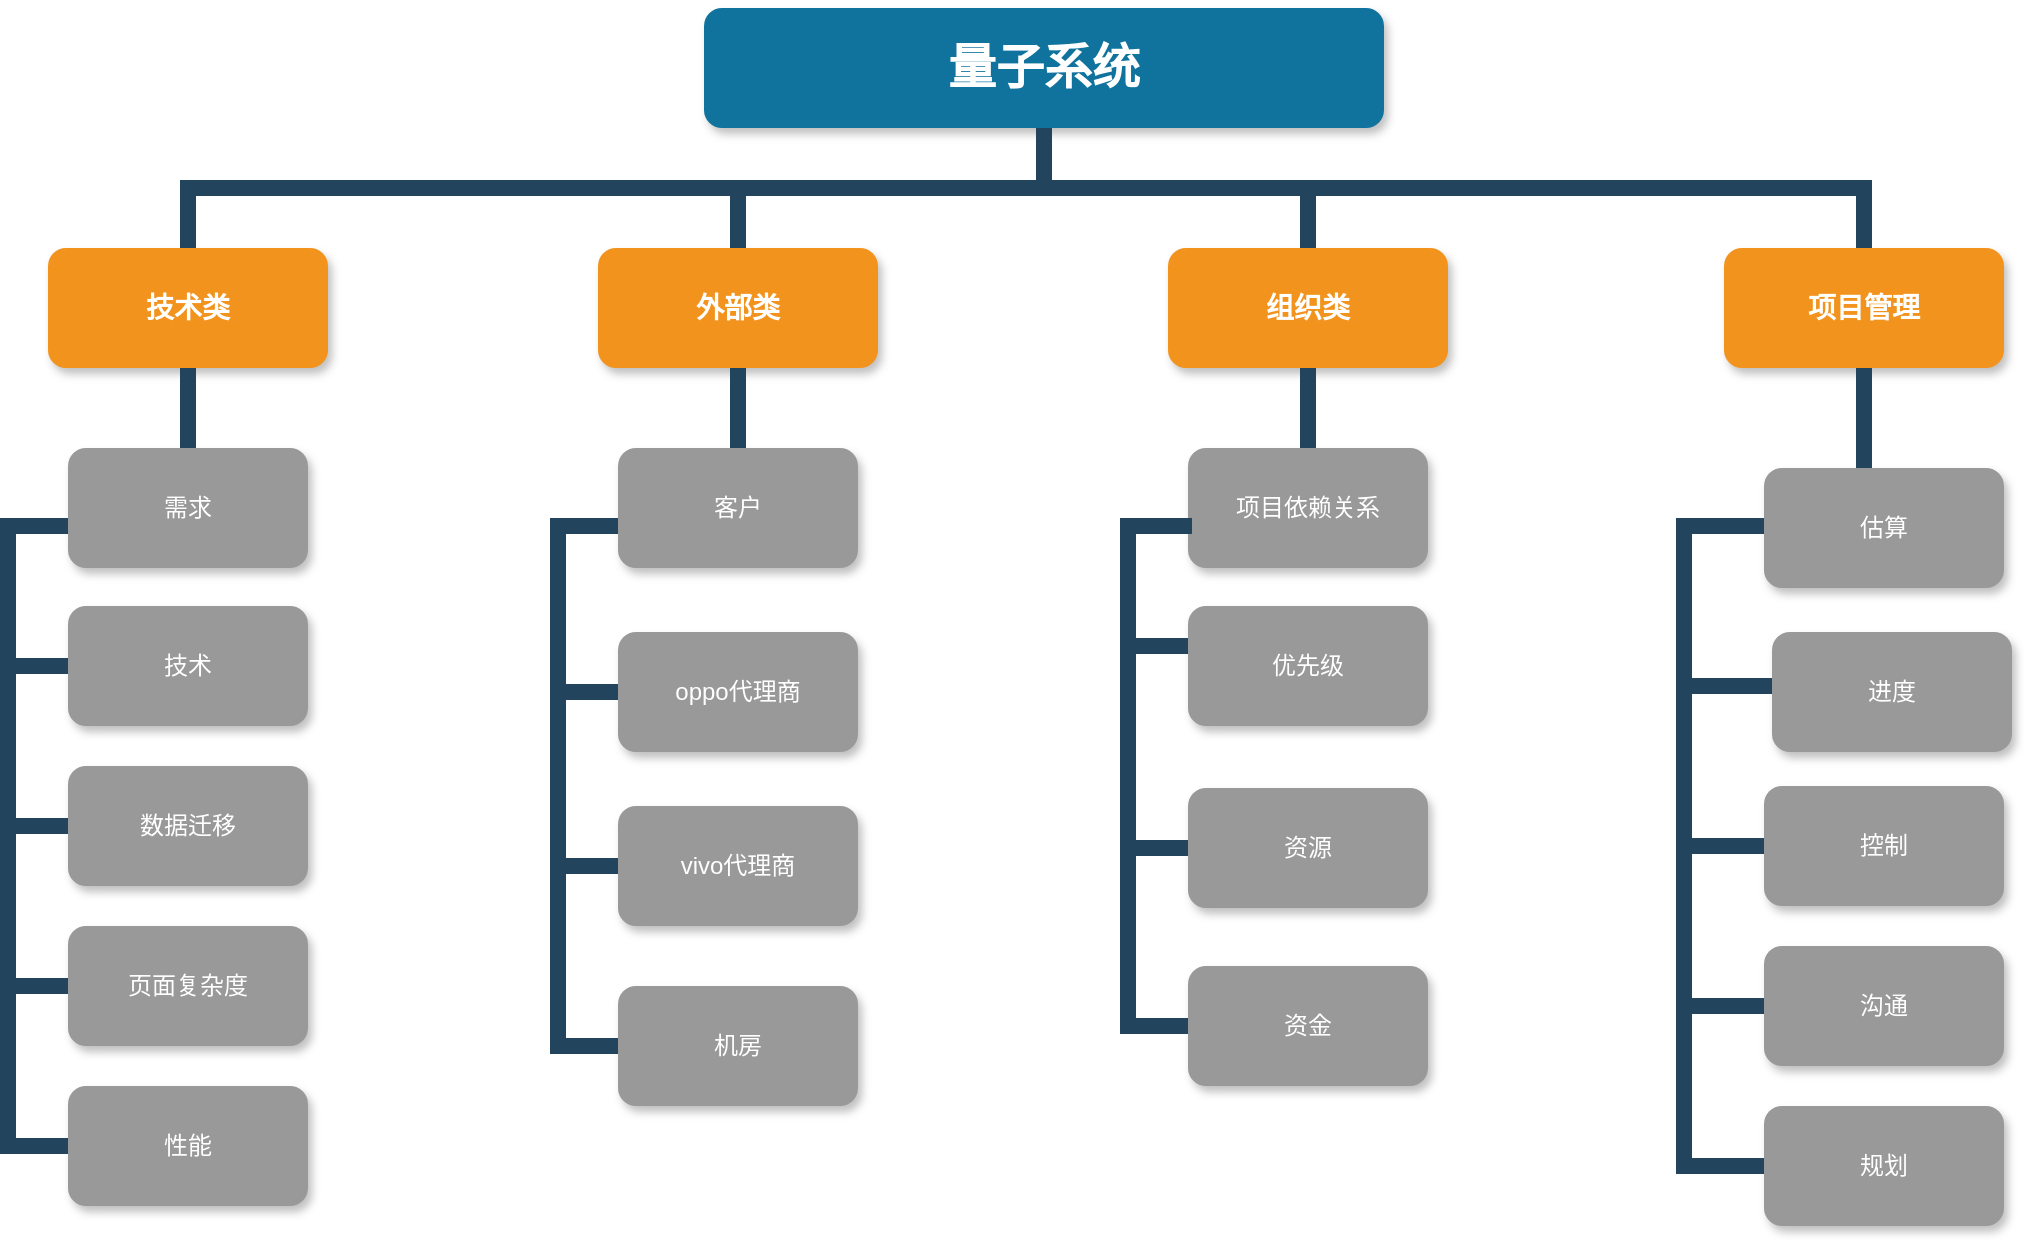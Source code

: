 <mxfile version="21.1.8" type="github">
  <diagram name="Page-1" id="64c3da0e-402f-94eb-ee01-a36477274f13">
    <mxGraphModel dx="1434" dy="740" grid="1" gridSize="10" guides="1" tooltips="1" connect="1" arrows="1" fold="1" page="1" pageScale="1" pageWidth="1169" pageHeight="826" background="none" math="0" shadow="0">
      <root>
        <mxCell id="0" />
        <mxCell id="1" parent="0" />
        <mxCell id="2" value="量子系统" style="whiteSpace=wrap;rounded=1;shadow=1;fillColor=#10739E;strokeColor=none;fontColor=#FFFFFF;fontStyle=1;fontSize=24" parent="1" vertex="1">
          <mxGeometry x="630" y="70" width="340" height="60" as="geometry" />
        </mxCell>
        <mxCell id="3" value="技术类" style="whiteSpace=wrap;rounded=1;fillColor=#F2931E;strokeColor=none;shadow=1;fontColor=#FFFFFF;fontStyle=1;fontSize=14" parent="1" vertex="1">
          <mxGeometry x="302" y="190.0" width="140" height="60" as="geometry" />
        </mxCell>
        <mxCell id="4" value="外部类" style="whiteSpace=wrap;rounded=1;fillColor=#F2931E;strokeColor=none;shadow=1;fontColor=#FFFFFF;fontStyle=1;fontSize=14" parent="1" vertex="1">
          <mxGeometry x="577" y="190.0" width="140" height="60" as="geometry" />
        </mxCell>
        <mxCell id="6" value="组织类" style="whiteSpace=wrap;rounded=1;fillColor=#F2931E;strokeColor=none;shadow=1;fontColor=#FFFFFF;fontStyle=1;fontSize=14" parent="1" vertex="1">
          <mxGeometry x="862" y="190.0" width="140" height="60" as="geometry" />
        </mxCell>
        <mxCell id="7" value="项目管理" style="whiteSpace=wrap;rounded=1;fillColor=#F2931E;strokeColor=none;shadow=1;fontColor=#FFFFFF;fontStyle=1;fontSize=14" parent="1" vertex="1">
          <mxGeometry x="1140" y="190.0" width="140" height="60" as="geometry" />
        </mxCell>
        <mxCell id="10" value="需求" style="whiteSpace=wrap;rounded=1;fillColor=#999999;strokeColor=none;shadow=1;fontColor=#FFFFFF;" parent="1" vertex="1">
          <mxGeometry x="312" y="290.0" width="120" height="60" as="geometry" />
        </mxCell>
        <mxCell id="23" value="技术" style="whiteSpace=wrap;rounded=1;fillColor=#999999;strokeColor=none;shadow=1;fontColor=#FFFFFF;fontStyle=0" parent="1" vertex="1">
          <mxGeometry x="312.0" y="369.0" width="120" height="60" as="geometry" />
        </mxCell>
        <mxCell id="24" value="数据迁移" style="whiteSpace=wrap;rounded=1;fillColor=#999999;strokeColor=none;shadow=1;fontColor=#FFFFFF;fontStyle=0" parent="1" vertex="1">
          <mxGeometry x="312.0" y="449.0" width="120" height="60" as="geometry" />
        </mxCell>
        <mxCell id="25" value="页面复杂度" style="whiteSpace=wrap;rounded=1;fillColor=#999999;strokeColor=none;shadow=1;fontColor=#FFFFFF;fontStyle=0" parent="1" vertex="1">
          <mxGeometry x="312.0" y="529.0" width="120" height="60" as="geometry" />
        </mxCell>
        <mxCell id="26" value="性能" style="whiteSpace=wrap;rounded=1;fillColor=#999999;strokeColor=none;shadow=1;fontColor=#FFFFFF;fontStyle=0" parent="1" vertex="1">
          <mxGeometry x="312.0" y="609.0" width="120" height="60" as="geometry" />
        </mxCell>
        <mxCell id="43" value="客户" style="whiteSpace=wrap;rounded=1;fillColor=#999999;strokeColor=none;shadow=1;fontColor=#FFFFFF;" parent="1" vertex="1">
          <mxGeometry x="587.0" y="290.0" width="120" height="60" as="geometry" />
        </mxCell>
        <mxCell id="45" value="oppo代理商" style="whiteSpace=wrap;rounded=1;fillColor=#999999;strokeColor=none;shadow=1;fontColor=#FFFFFF;fontStyle=0" parent="1" vertex="1">
          <mxGeometry x="587.0" y="382.0" width="120" height="60" as="geometry" />
        </mxCell>
        <mxCell id="46" value="vivo代理商" style="whiteSpace=wrap;rounded=1;fillColor=#999999;strokeColor=none;shadow=1;fontColor=#FFFFFF;fontStyle=0" parent="1" vertex="1">
          <mxGeometry x="587.0" y="469.0" width="120" height="60" as="geometry" />
        </mxCell>
        <mxCell id="47" value="机房" style="whiteSpace=wrap;rounded=1;fillColor=#999999;strokeColor=none;shadow=1;fontColor=#FFFFFF;fontStyle=0" parent="1" vertex="1">
          <mxGeometry x="587.0" y="559.0" width="120" height="60" as="geometry" />
        </mxCell>
        <mxCell id="103" value="" style="edgeStyle=elbowEdgeStyle;elbow=vertical;rounded=0;fontColor=#000000;endArrow=none;endFill=0;strokeWidth=8;strokeColor=#23445D;" parent="1" source="3" target="10" edge="1">
          <mxGeometry width="100" height="100" relative="1" as="geometry">
            <mxPoint x="162" y="290" as="sourcePoint" />
            <mxPoint x="262" y="190" as="targetPoint" />
          </mxGeometry>
        </mxCell>
        <mxCell id="105" value="" style="edgeStyle=elbowEdgeStyle;elbow=horizontal;rounded=0;fontColor=#000000;endArrow=none;endFill=0;strokeWidth=8;strokeColor=#23445D;" parent="1" target="23" edge="1">
          <mxGeometry width="100" height="100" relative="1" as="geometry">
            <mxPoint x="312" y="329" as="sourcePoint" />
            <mxPoint x="252" y="379" as="targetPoint" />
            <Array as="points">
              <mxPoint x="282" y="399" />
              <mxPoint x="192" y="379" />
            </Array>
          </mxGeometry>
        </mxCell>
        <mxCell id="106" value="" style="edgeStyle=elbowEdgeStyle;elbow=horizontal;rounded=0;fontColor=#000000;endArrow=none;endFill=0;strokeWidth=8;strokeColor=#23445D;" parent="1" target="24" edge="1">
          <mxGeometry width="100" height="100" relative="1" as="geometry">
            <mxPoint x="312" y="329" as="sourcePoint" />
            <mxPoint x="222" y="439" as="targetPoint" />
            <Array as="points">
              <mxPoint x="282" y="399" />
              <mxPoint x="192" y="399" />
            </Array>
          </mxGeometry>
        </mxCell>
        <mxCell id="109" value="" style="edgeStyle=elbowEdgeStyle;elbow=horizontal;rounded=0;fontColor=#000000;endArrow=none;endFill=0;strokeWidth=8;strokeColor=#23445D;" parent="1" target="26" edge="1">
          <mxGeometry width="100" height="100" relative="1" as="geometry">
            <mxPoint x="312" y="329" as="sourcePoint" />
            <mxPoint x="242" y="459" as="targetPoint" />
            <Array as="points">
              <mxPoint x="282" y="549" />
              <mxPoint x="192" y="409" />
            </Array>
          </mxGeometry>
        </mxCell>
        <mxCell id="110" value="" style="edgeStyle=elbowEdgeStyle;elbow=horizontal;rounded=0;fontColor=#000000;endArrow=none;endFill=0;strokeWidth=8;strokeColor=#23445D;" parent="1" target="25" edge="1">
          <mxGeometry width="100" height="100" relative="1" as="geometry">
            <mxPoint x="312" y="329" as="sourcePoint" />
            <mxPoint x="252" y="469" as="targetPoint" />
            <Array as="points">
              <mxPoint x="282" y="519" />
              <mxPoint x="192" y="429" />
            </Array>
          </mxGeometry>
        </mxCell>
        <mxCell id="116" value="" style="edgeStyle=elbowEdgeStyle;elbow=vertical;rounded=0;fontColor=#000000;endArrow=none;endFill=0;strokeWidth=8;strokeColor=#23445D;" parent="1" source="4" target="43" edge="1">
          <mxGeometry width="100" height="100" relative="1" as="geometry">
            <mxPoint x="287" y="240.0" as="sourcePoint" />
            <mxPoint x="187" y="310" as="targetPoint" />
            <Array as="points">
              <mxPoint x="647" y="280" />
            </Array>
          </mxGeometry>
        </mxCell>
        <mxCell id="118" value="" style="edgeStyle=elbowEdgeStyle;elbow=horizontal;rounded=0;fontColor=#000000;endArrow=none;endFill=0;strokeWidth=8;strokeColor=#23445D;" parent="1" target="45" edge="1">
          <mxGeometry width="100" height="100" relative="1" as="geometry">
            <mxPoint x="587.0" y="329" as="sourcePoint" />
            <mxPoint x="477.0" y="429" as="targetPoint" />
            <Array as="points">
              <mxPoint x="557" y="379" />
            </Array>
          </mxGeometry>
        </mxCell>
        <mxCell id="119" value="" style="edgeStyle=elbowEdgeStyle;elbow=horizontal;rounded=0;fontColor=#000000;endArrow=none;endFill=0;strokeWidth=8;strokeColor=#23445D;" parent="1" target="46" edge="1">
          <mxGeometry width="100" height="100" relative="1" as="geometry">
            <mxPoint x="587.0" y="329" as="sourcePoint" />
            <mxPoint x="477.0" y="509" as="targetPoint" />
            <Array as="points">
              <mxPoint x="557" y="459" />
              <mxPoint x="467" y="419" />
            </Array>
          </mxGeometry>
        </mxCell>
        <mxCell id="122" value="" style="edgeStyle=elbowEdgeStyle;elbow=horizontal;rounded=0;fontColor=#000000;endArrow=none;endFill=0;strokeWidth=8;strokeColor=#23445D;" parent="1" target="47" edge="1">
          <mxGeometry width="100" height="100" relative="1" as="geometry">
            <mxPoint x="587.0" y="329" as="sourcePoint" />
            <mxPoint x="477.0" y="589" as="targetPoint" />
            <Array as="points">
              <mxPoint x="557" y="389" />
              <mxPoint x="567" y="459" />
              <mxPoint x="467" y="469" />
            </Array>
          </mxGeometry>
        </mxCell>
        <mxCell id="133" value="项目依赖关系" style="whiteSpace=wrap;rounded=1;fillColor=#999999;strokeColor=none;shadow=1;fontColor=#FFFFFF;" parent="1" vertex="1">
          <mxGeometry x="872.0" y="290.0" width="120" height="60" as="geometry" />
        </mxCell>
        <mxCell id="135" value="优先级" style="whiteSpace=wrap;rounded=1;fillColor=#999999;strokeColor=none;shadow=1;fontColor=#FFFFFF;fontStyle=0" parent="1" vertex="1">
          <mxGeometry x="872.0" y="369.0" width="120" height="60" as="geometry" />
        </mxCell>
        <mxCell id="136" value="资源" style="whiteSpace=wrap;rounded=1;fillColor=#999999;strokeColor=none;shadow=1;fontColor=#FFFFFF;fontStyle=0" parent="1" vertex="1">
          <mxGeometry x="872.0" y="460.0" width="120" height="60" as="geometry" />
        </mxCell>
        <mxCell id="137" value="资金" style="whiteSpace=wrap;rounded=1;fillColor=#999999;strokeColor=none;shadow=1;fontColor=#FFFFFF;fontStyle=0" parent="1" vertex="1">
          <mxGeometry x="872.0" y="549.0" width="120" height="60" as="geometry" />
        </mxCell>
        <mxCell id="145" value="" style="edgeStyle=elbowEdgeStyle;elbow=horizontal;rounded=0;fontColor=#000000;endArrow=none;endFill=0;strokeWidth=8;strokeColor=#23445D;" parent="1" target="135" edge="1">
          <mxGeometry width="100" height="100" relative="1" as="geometry">
            <mxPoint x="874" y="329" as="sourcePoint" />
            <mxPoint x="764.0" y="429" as="targetPoint" />
            <Array as="points">
              <mxPoint x="842" y="389" />
            </Array>
          </mxGeometry>
        </mxCell>
        <mxCell id="146" value="" style="edgeStyle=elbowEdgeStyle;elbow=horizontal;rounded=0;fontColor=#000000;endArrow=none;endFill=0;strokeWidth=8;strokeColor=#23445D;" parent="1" target="136" edge="1">
          <mxGeometry width="100" height="100" relative="1" as="geometry">
            <mxPoint x="874" y="329" as="sourcePoint" />
            <mxPoint x="764.0" y="509" as="targetPoint" />
            <Array as="points">
              <mxPoint x="842" y="459" />
              <mxPoint x="754" y="419" />
            </Array>
          </mxGeometry>
        </mxCell>
        <mxCell id="149" value="" style="edgeStyle=elbowEdgeStyle;elbow=horizontal;rounded=0;fontColor=#000000;endArrow=none;endFill=0;strokeWidth=8;strokeColor=#23445D;" parent="1" target="137" edge="1">
          <mxGeometry width="100" height="100" relative="1" as="geometry">
            <mxPoint x="874" y="329" as="sourcePoint" />
            <mxPoint x="764.0" y="589" as="targetPoint" />
            <Array as="points">
              <mxPoint x="842" y="449" />
            </Array>
          </mxGeometry>
        </mxCell>
        <mxCell id="155" value="估算" style="whiteSpace=wrap;rounded=1;fillColor=#999999;strokeColor=none;shadow=1;fontColor=#FFFFFF;" parent="1" vertex="1">
          <mxGeometry x="1160.0" y="300.0" width="120" height="60" as="geometry" />
        </mxCell>
        <mxCell id="157" value="进度" style="whiteSpace=wrap;rounded=1;fillColor=#999999;strokeColor=none;shadow=1;fontColor=#FFFFFF;fontStyle=0" parent="1" vertex="1">
          <mxGeometry x="1164.0" y="382.0" width="120" height="60" as="geometry" />
        </mxCell>
        <mxCell id="158" value="控制" style="whiteSpace=wrap;rounded=1;fillColor=#999999;strokeColor=none;shadow=1;fontColor=#FFFFFF;fontStyle=0" parent="1" vertex="1">
          <mxGeometry x="1160" y="459.0" width="120" height="60" as="geometry" />
        </mxCell>
        <mxCell id="159" value="沟通" style="whiteSpace=wrap;rounded=1;fillColor=#999999;strokeColor=none;shadow=1;fontColor=#FFFFFF;fontStyle=0" parent="1" vertex="1">
          <mxGeometry x="1160.0" y="539.0" width="120" height="60" as="geometry" />
        </mxCell>
        <mxCell id="160" value="规划" style="whiteSpace=wrap;rounded=1;fillColor=#999999;strokeColor=none;shadow=1;fontColor=#FFFFFF;fontStyle=0" parent="1" vertex="1">
          <mxGeometry x="1160" y="619.0" width="120" height="60" as="geometry" />
        </mxCell>
        <mxCell id="167" value="" style="edgeStyle=elbowEdgeStyle;elbow=horizontal;rounded=0;fontColor=#000000;endArrow=none;endFill=0;strokeWidth=8;strokeColor=#23445D;" parent="1" target="157" edge="1">
          <mxGeometry width="100" height="100" relative="1" as="geometry">
            <mxPoint x="1160" y="329.0" as="sourcePoint" />
            <mxPoint x="680.0" y="429.0" as="targetPoint" />
            <Array as="points">
              <mxPoint x="1120" y="409" />
              <mxPoint x="670" y="379.0" />
            </Array>
          </mxGeometry>
        </mxCell>
        <mxCell id="168" value="" style="edgeStyle=elbowEdgeStyle;elbow=horizontal;rounded=0;fontColor=#000000;endArrow=none;endFill=0;strokeWidth=8;strokeColor=#23445D;" parent="1" target="158" edge="1">
          <mxGeometry width="100" height="100" relative="1" as="geometry">
            <mxPoint x="1160" y="329.0" as="sourcePoint" />
            <mxPoint x="680.0" y="509.0" as="targetPoint" />
            <Array as="points">
              <mxPoint x="1120" y="439" />
            </Array>
          </mxGeometry>
        </mxCell>
        <mxCell id="170" value="" style="edgeStyle=elbowEdgeStyle;elbow=horizontal;rounded=0;fontColor=#000000;endArrow=none;endFill=0;strokeWidth=8;strokeColor=#23445D;" parent="1" target="160" edge="1">
          <mxGeometry width="100" height="100" relative="1" as="geometry">
            <mxPoint x="1160" y="329.0" as="sourcePoint" />
            <mxPoint x="680" y="669.0" as="targetPoint" />
            <Array as="points">
              <mxPoint x="1120" y="459" />
              <mxPoint x="670" y="499.0" />
            </Array>
          </mxGeometry>
        </mxCell>
        <mxCell id="171" value="" style="edgeStyle=elbowEdgeStyle;elbow=horizontal;rounded=0;fontColor=#000000;endArrow=none;endFill=0;strokeWidth=8;strokeColor=#23445D;" parent="1" target="159" edge="1">
          <mxGeometry width="100" height="100" relative="1" as="geometry">
            <mxPoint x="1160" y="329.0" as="sourcePoint" />
            <mxPoint x="680.0" y="589.0" as="targetPoint" />
            <Array as="points">
              <mxPoint x="1120" y="389" />
              <mxPoint x="670" y="469.0" />
            </Array>
          </mxGeometry>
        </mxCell>
        <mxCell id="221" value="" style="edgeStyle=elbowEdgeStyle;elbow=vertical;rounded=0;fontColor=#000000;endArrow=none;endFill=0;strokeWidth=8;strokeColor=#23445D;" parent="1" source="6" target="133" edge="1">
          <mxGeometry width="100" height="100" relative="1" as="geometry">
            <mxPoint x="742" y="270" as="sourcePoint" />
            <mxPoint x="842" y="170" as="targetPoint" />
          </mxGeometry>
        </mxCell>
        <mxCell id="223" value="" style="edgeStyle=elbowEdgeStyle;elbow=vertical;rounded=0;fontColor=#000000;endArrow=none;endFill=0;strokeWidth=8;strokeColor=#23445D;" parent="1" source="7" target="155" edge="1">
          <mxGeometry width="100" height="100" relative="1" as="geometry">
            <mxPoint x="850" y="300" as="sourcePoint" />
            <mxPoint x="750" y="190" as="targetPoint" />
            <Array as="points">
              <mxPoint x="1210" y="290" />
            </Array>
          </mxGeometry>
        </mxCell>
        <mxCell id="229" value="" style="edgeStyle=elbowEdgeStyle;elbow=vertical;rounded=0;fontColor=#000000;endArrow=none;endFill=0;strokeWidth=8;strokeColor=#23445D;" parent="1" source="2" target="3" edge="1">
          <mxGeometry width="100" height="100" relative="1" as="geometry">
            <mxPoint x="540" y="140" as="sourcePoint" />
            <mxPoint x="640" y="40" as="targetPoint" />
          </mxGeometry>
        </mxCell>
        <mxCell id="230" value="" style="edgeStyle=elbowEdgeStyle;elbow=vertical;rounded=0;fontColor=#000000;endArrow=none;endFill=0;strokeWidth=8;strokeColor=#23445D;" parent="1" source="2" target="4" edge="1">
          <mxGeometry width="100" height="100" relative="1" as="geometry">
            <mxPoint x="550" y="150" as="sourcePoint" />
            <mxPoint x="650" y="50" as="targetPoint" />
          </mxGeometry>
        </mxCell>
        <mxCell id="231" value="" style="edgeStyle=elbowEdgeStyle;elbow=vertical;rounded=0;fontColor=#000000;endArrow=none;endFill=0;strokeWidth=8;strokeColor=#23445D;" parent="1" source="2" target="6" edge="1">
          <mxGeometry width="100" height="100" relative="1" as="geometry">
            <mxPoint x="560" y="160" as="sourcePoint" />
            <mxPoint x="660" y="60" as="targetPoint" />
          </mxGeometry>
        </mxCell>
        <mxCell id="232" value="" style="edgeStyle=elbowEdgeStyle;elbow=vertical;rounded=0;fontColor=#000000;endArrow=none;endFill=0;strokeWidth=8;strokeColor=#23445D;" parent="1" source="2" target="7" edge="1">
          <mxGeometry width="100" height="100" relative="1" as="geometry">
            <mxPoint x="570" y="170" as="sourcePoint" />
            <mxPoint x="670" y="70" as="targetPoint" />
          </mxGeometry>
        </mxCell>
      </root>
    </mxGraphModel>
  </diagram>
</mxfile>
